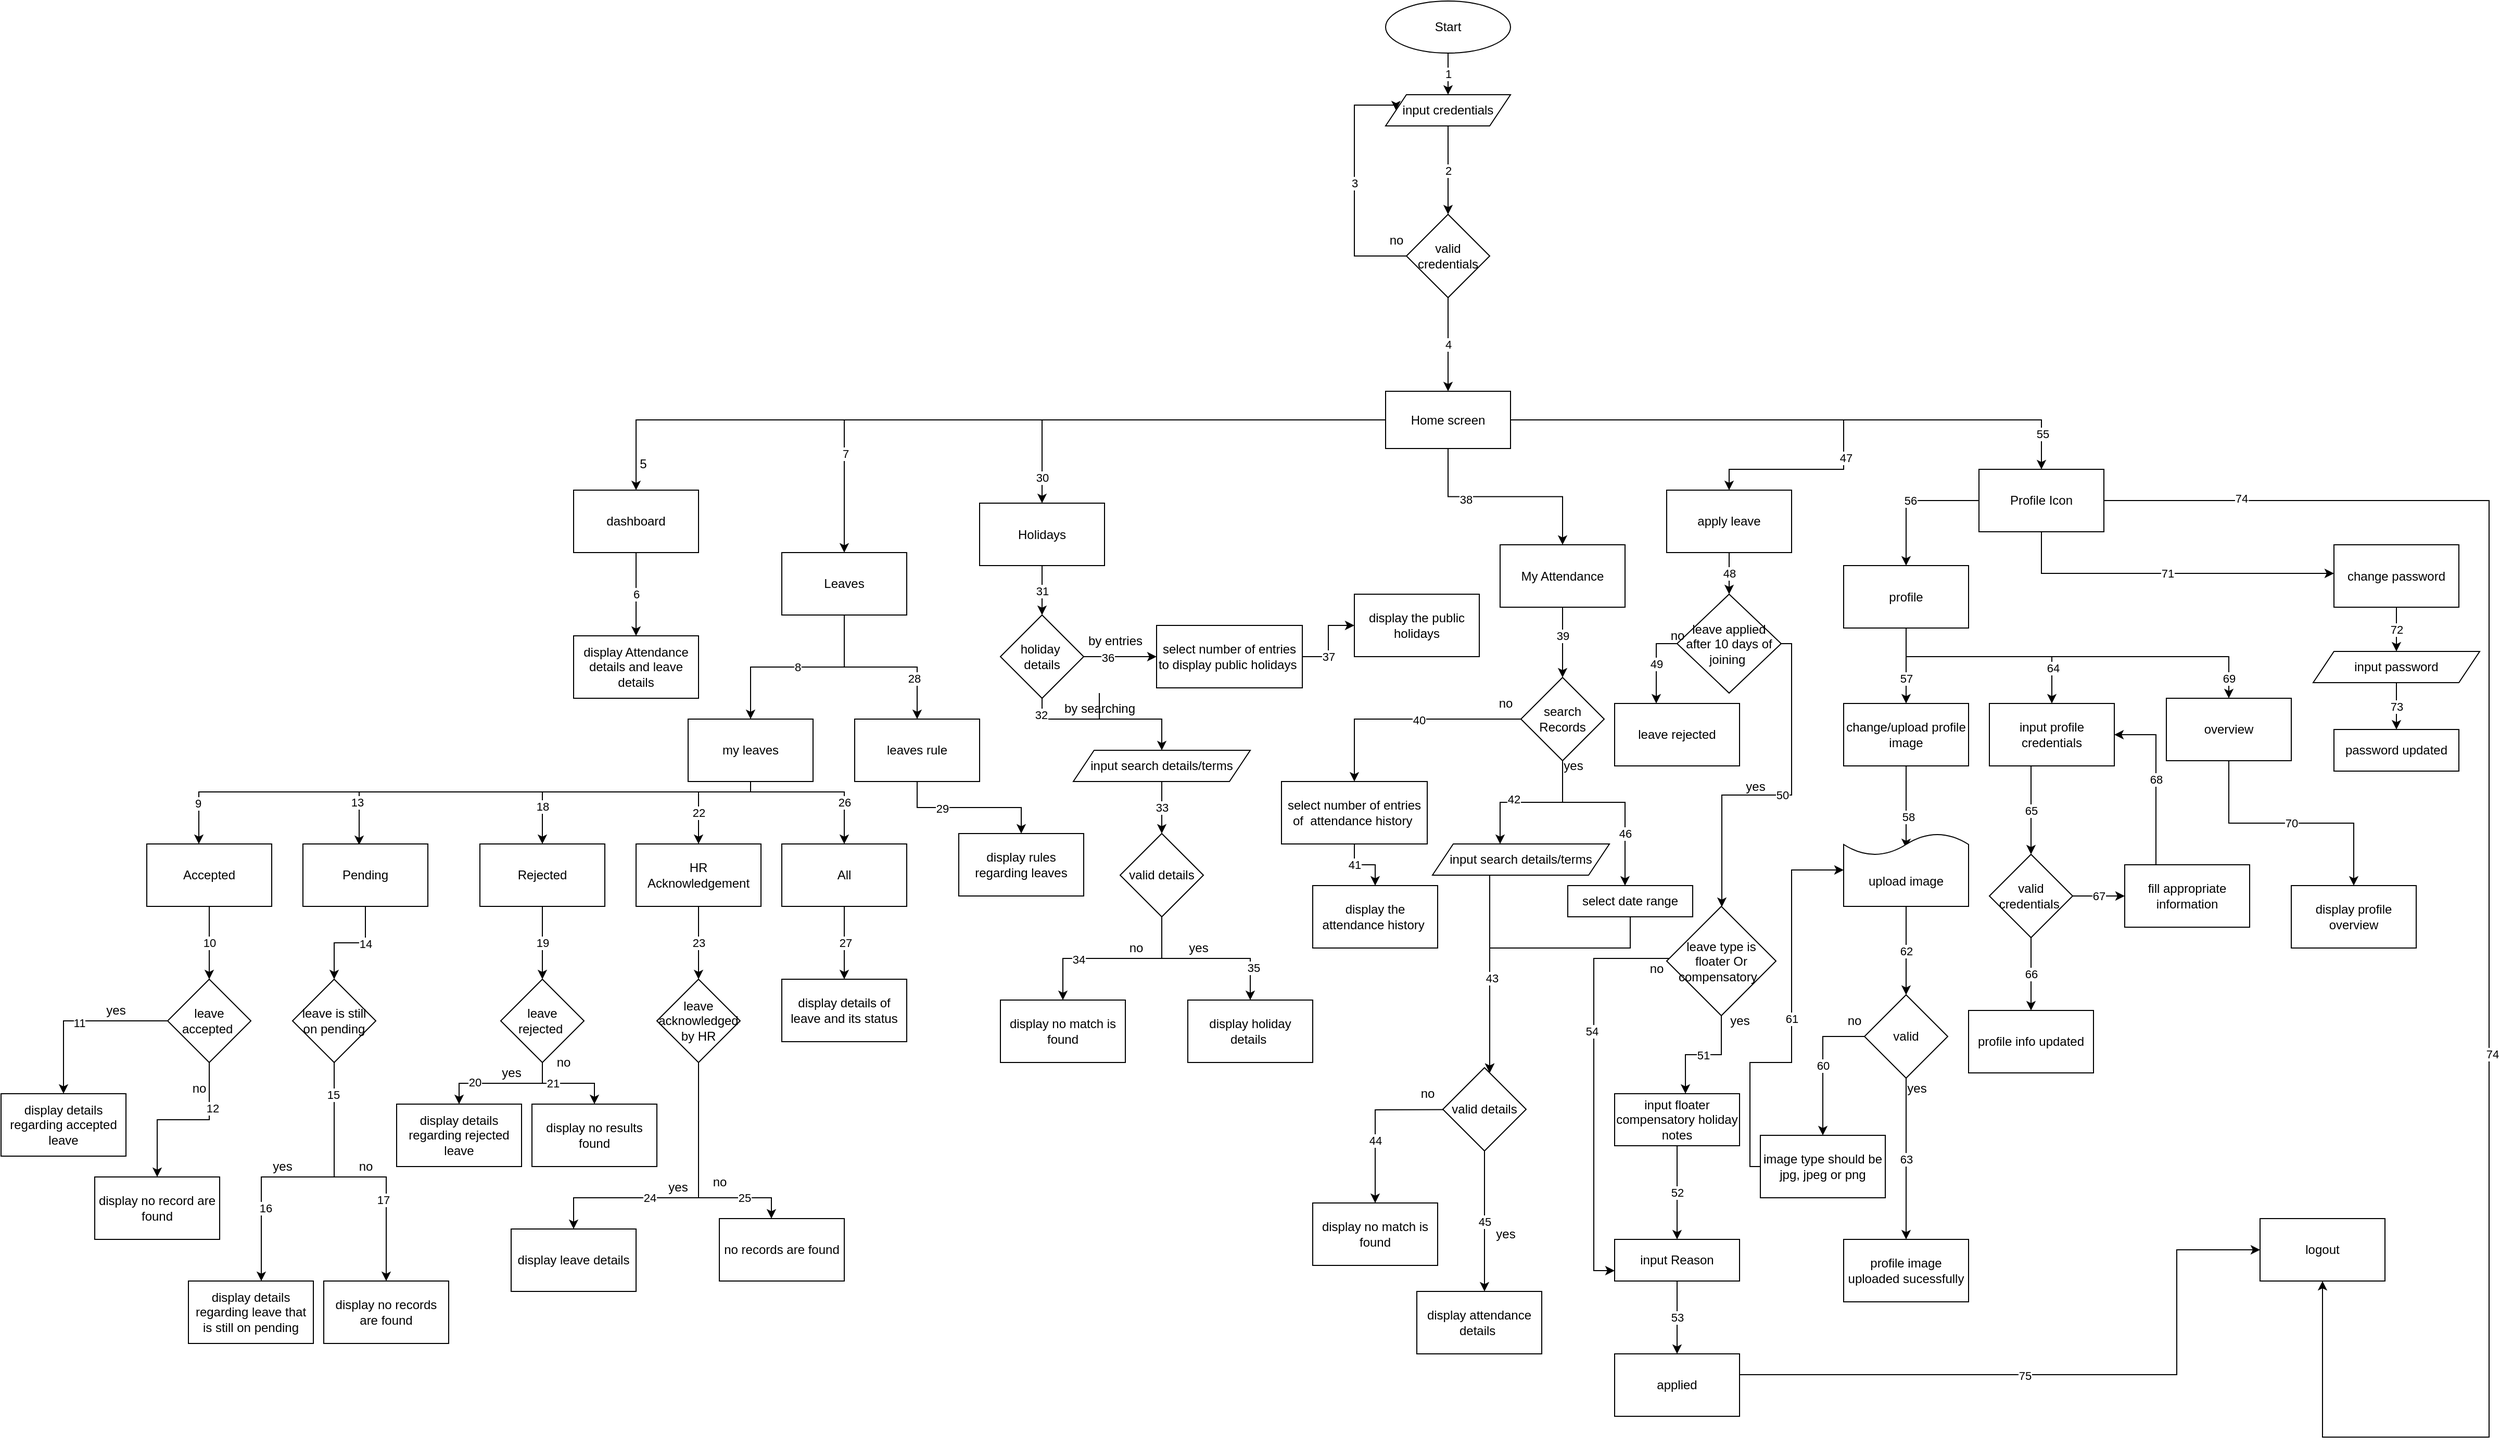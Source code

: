 <mxfile version="20.2.1" type="device"><diagram id="C5RBs43oDa-KdzZeNtuy" name="Page-1"><mxGraphModel dx="3076" dy="737" grid="1" gridSize="10" guides="1" tooltips="1" connect="1" arrows="1" fold="1" page="1" pageScale="1" pageWidth="827" pageHeight="1169" math="0" shadow="0"><root><mxCell id="WIyWlLk6GJQsqaUBKTNV-0"/><mxCell id="WIyWlLk6GJQsqaUBKTNV-1" parent="WIyWlLk6GJQsqaUBKTNV-0"/><mxCell id="2iLhMV6jdJbxQqCT192k-0" value="Start" style="ellipse;whiteSpace=wrap;html=1;" parent="WIyWlLk6GJQsqaUBKTNV-1" vertex="1"><mxGeometry x="330" y="10" width="120" height="50" as="geometry"/></mxCell><mxCell id="ynhjxwPNjTfEOPQKS7Ig-1" value="2" style="edgeStyle=orthogonalEdgeStyle;rounded=0;orthogonalLoop=1;jettySize=auto;html=1;" edge="1" parent="WIyWlLk6GJQsqaUBKTNV-1" source="2iLhMV6jdJbxQqCT192k-1" target="2iLhMV6jdJbxQqCT192k-5"><mxGeometry relative="1" as="geometry"/></mxCell><mxCell id="2iLhMV6jdJbxQqCT192k-1" value="input credentials" style="shape=parallelogram;perimeter=parallelogramPerimeter;whiteSpace=wrap;html=1;fixedSize=1;" parent="WIyWlLk6GJQsqaUBKTNV-1" vertex="1"><mxGeometry x="330" y="100" width="120" height="30" as="geometry"/></mxCell><mxCell id="2iLhMV6jdJbxQqCT192k-3" value="1" style="edgeStyle=orthogonalEdgeStyle;rounded=0;orthogonalLoop=1;jettySize=auto;html=1;exitX=0.5;exitY=1;exitDx=0;exitDy=0;" parent="WIyWlLk6GJQsqaUBKTNV-1" source="2iLhMV6jdJbxQqCT192k-0" target="2iLhMV6jdJbxQqCT192k-1" edge="1"><mxGeometry relative="1" as="geometry"/></mxCell><mxCell id="2iLhMV6jdJbxQqCT192k-7" value="3" style="edgeStyle=orthogonalEdgeStyle;rounded=0;orthogonalLoop=1;jettySize=auto;html=1;entryX=0;entryY=0.5;entryDx=0;entryDy=0;" parent="WIyWlLk6GJQsqaUBKTNV-1" source="2iLhMV6jdJbxQqCT192k-5" target="2iLhMV6jdJbxQqCT192k-1" edge="1"><mxGeometry relative="1" as="geometry"><Array as="points"><mxPoint x="300" y="255"/><mxPoint x="300" y="110"/><mxPoint x="340" y="110"/></Array></mxGeometry></mxCell><mxCell id="2iLhMV6jdJbxQqCT192k-11" value="4" style="edgeStyle=orthogonalEdgeStyle;rounded=0;orthogonalLoop=1;jettySize=auto;html=1;" parent="WIyWlLk6GJQsqaUBKTNV-1" source="2iLhMV6jdJbxQqCT192k-5" target="2iLhMV6jdJbxQqCT192k-10" edge="1"><mxGeometry relative="1" as="geometry"/></mxCell><mxCell id="2iLhMV6jdJbxQqCT192k-5" value="valid credentials" style="rhombus;whiteSpace=wrap;html=1;" parent="WIyWlLk6GJQsqaUBKTNV-1" vertex="1"><mxGeometry x="350" y="215" width="80" height="80" as="geometry"/></mxCell><mxCell id="2iLhMV6jdJbxQqCT192k-8" value="no" style="text;html=1;align=center;verticalAlign=middle;resizable=0;points=[];autosize=1;strokeColor=none;fillColor=none;" parent="WIyWlLk6GJQsqaUBKTNV-1" vertex="1"><mxGeometry x="320" y="225" width="40" height="30" as="geometry"/></mxCell><mxCell id="2iLhMV6jdJbxQqCT192k-13" value="" style="edgeStyle=orthogonalEdgeStyle;rounded=0;orthogonalLoop=1;jettySize=auto;html=1;" parent="WIyWlLk6GJQsqaUBKTNV-1" source="2iLhMV6jdJbxQqCT192k-10" target="2iLhMV6jdJbxQqCT192k-12" edge="1"><mxGeometry relative="1" as="geometry"/></mxCell><mxCell id="2iLhMV6jdJbxQqCT192k-18" value="" style="edgeStyle=orthogonalEdgeStyle;rounded=0;orthogonalLoop=1;jettySize=auto;html=1;" parent="WIyWlLk6GJQsqaUBKTNV-1" source="2iLhMV6jdJbxQqCT192k-10" target="2iLhMV6jdJbxQqCT192k-17" edge="1"><mxGeometry relative="1" as="geometry"/></mxCell><mxCell id="ynhjxwPNjTfEOPQKS7Ig-152" value="7" style="edgeLabel;html=1;align=center;verticalAlign=middle;resizable=0;points=[];" vertex="1" connectable="0" parent="2iLhMV6jdJbxQqCT192k-18"><mxGeometry x="0.707" y="1" relative="1" as="geometry"><mxPoint as="offset"/></mxGeometry></mxCell><mxCell id="2iLhMV6jdJbxQqCT192k-83" value="" style="edgeStyle=orthogonalEdgeStyle;rounded=0;orthogonalLoop=1;jettySize=auto;html=1;entryX=0.5;entryY=0;entryDx=0;entryDy=0;" parent="WIyWlLk6GJQsqaUBKTNV-1" source="2iLhMV6jdJbxQqCT192k-10" target="2iLhMV6jdJbxQqCT192k-82" edge="1"><mxGeometry relative="1" as="geometry"/></mxCell><mxCell id="ynhjxwPNjTfEOPQKS7Ig-154" value="30" style="edgeLabel;html=1;align=center;verticalAlign=middle;resizable=0;points=[];" vertex="1" connectable="0" parent="2iLhMV6jdJbxQqCT192k-83"><mxGeometry x="0.876" relative="1" as="geometry"><mxPoint y="1" as="offset"/></mxGeometry></mxCell><mxCell id="ynhjxwPNjTfEOPQKS7Ig-13" value="" style="edgeStyle=orthogonalEdgeStyle;rounded=0;orthogonalLoop=1;jettySize=auto;html=1;" edge="1" parent="WIyWlLk6GJQsqaUBKTNV-1" source="2iLhMV6jdJbxQqCT192k-10" target="ynhjxwPNjTfEOPQKS7Ig-12"><mxGeometry relative="1" as="geometry"/></mxCell><mxCell id="ynhjxwPNjTfEOPQKS7Ig-185" value="38" style="edgeLabel;html=1;align=center;verticalAlign=middle;resizable=0;points=[];" vertex="1" connectable="0" parent="ynhjxwPNjTfEOPQKS7Ig-13"><mxGeometry x="-0.385" y="-2" relative="1" as="geometry"><mxPoint as="offset"/></mxGeometry></mxCell><mxCell id="ynhjxwPNjTfEOPQKS7Ig-53" style="edgeStyle=orthogonalEdgeStyle;rounded=0;orthogonalLoop=1;jettySize=auto;html=1;entryX=0.5;entryY=0;entryDx=0;entryDy=0;" edge="1" parent="WIyWlLk6GJQsqaUBKTNV-1" source="2iLhMV6jdJbxQqCT192k-10" target="ynhjxwPNjTfEOPQKS7Ig-51"><mxGeometry relative="1" as="geometry"><Array as="points"><mxPoint x="770" y="413"/><mxPoint x="770" y="460"/><mxPoint x="660" y="460"/></Array></mxGeometry></mxCell><mxCell id="ynhjxwPNjTfEOPQKS7Ig-193" value="47" style="edgeLabel;html=1;align=center;verticalAlign=middle;resizable=0;points=[];" vertex="1" connectable="0" parent="ynhjxwPNjTfEOPQKS7Ig-53"><mxGeometry x="0.429" y="2" relative="1" as="geometry"><mxPoint y="1" as="offset"/></mxGeometry></mxCell><mxCell id="ynhjxwPNjTfEOPQKS7Ig-77" value="" style="edgeStyle=orthogonalEdgeStyle;rounded=0;orthogonalLoop=1;jettySize=auto;html=1;entryX=0.5;entryY=0;entryDx=0;entryDy=0;" edge="1" parent="WIyWlLk6GJQsqaUBKTNV-1" source="2iLhMV6jdJbxQqCT192k-10" target="ynhjxwPNjTfEOPQKS7Ig-76"><mxGeometry relative="1" as="geometry"><Array as="points"><mxPoint x="960" y="413"/></Array></mxGeometry></mxCell><mxCell id="ynhjxwPNjTfEOPQKS7Ig-201" value="55" style="edgeLabel;html=1;align=center;verticalAlign=middle;resizable=0;points=[];" vertex="1" connectable="0" parent="ynhjxwPNjTfEOPQKS7Ig-77"><mxGeometry x="0.874" y="1" relative="1" as="geometry"><mxPoint y="1" as="offset"/></mxGeometry></mxCell><mxCell id="2iLhMV6jdJbxQqCT192k-10" value="Home screen" style="whiteSpace=wrap;html=1;" parent="WIyWlLk6GJQsqaUBKTNV-1" vertex="1"><mxGeometry x="330" y="385" width="120" height="55" as="geometry"/></mxCell><mxCell id="2iLhMV6jdJbxQqCT192k-16" value="6" style="edgeStyle=orthogonalEdgeStyle;rounded=0;orthogonalLoop=1;jettySize=auto;html=1;" parent="WIyWlLk6GJQsqaUBKTNV-1" source="2iLhMV6jdJbxQqCT192k-12" target="2iLhMV6jdJbxQqCT192k-15" edge="1"><mxGeometry relative="1" as="geometry"><Array as="points"><mxPoint x="-390" y="570"/><mxPoint x="-390" y="570"/></Array></mxGeometry></mxCell><mxCell id="2iLhMV6jdJbxQqCT192k-12" value="dashboard" style="whiteSpace=wrap;html=1;" parent="WIyWlLk6GJQsqaUBKTNV-1" vertex="1"><mxGeometry x="-450" y="480" width="120" height="60" as="geometry"/></mxCell><mxCell id="2iLhMV6jdJbxQqCT192k-15" value="display Attendance details and leave details" style="whiteSpace=wrap;html=1;" parent="WIyWlLk6GJQsqaUBKTNV-1" vertex="1"><mxGeometry x="-450" y="620" width="120" height="60" as="geometry"/></mxCell><mxCell id="2iLhMV6jdJbxQqCT192k-20" value="8" style="edgeStyle=orthogonalEdgeStyle;rounded=0;orthogonalLoop=1;jettySize=auto;html=1;" parent="WIyWlLk6GJQsqaUBKTNV-1" source="2iLhMV6jdJbxQqCT192k-17" target="2iLhMV6jdJbxQqCT192k-19" edge="1"><mxGeometry relative="1" as="geometry"/></mxCell><mxCell id="2iLhMV6jdJbxQqCT192k-23" value="" style="edgeStyle=orthogonalEdgeStyle;rounded=0;orthogonalLoop=1;jettySize=auto;html=1;" parent="WIyWlLk6GJQsqaUBKTNV-1" source="2iLhMV6jdJbxQqCT192k-17" target="2iLhMV6jdJbxQqCT192k-22" edge="1"><mxGeometry x="0.176" relative="1" as="geometry"><mxPoint as="offset"/></mxGeometry></mxCell><mxCell id="ynhjxwPNjTfEOPQKS7Ig-178" value="28" style="edgeLabel;html=1;align=center;verticalAlign=middle;resizable=0;points=[];" vertex="1" connectable="0" parent="2iLhMV6jdJbxQqCT192k-23"><mxGeometry x="0.541" y="-3" relative="1" as="geometry"><mxPoint as="offset"/></mxGeometry></mxCell><mxCell id="2iLhMV6jdJbxQqCT192k-17" value="Leaves" style="whiteSpace=wrap;html=1;" parent="WIyWlLk6GJQsqaUBKTNV-1" vertex="1"><mxGeometry x="-250" y="540" width="120" height="60" as="geometry"/></mxCell><mxCell id="2iLhMV6jdJbxQqCT192k-26" value="" style="edgeStyle=orthogonalEdgeStyle;rounded=0;orthogonalLoop=1;jettySize=auto;html=1;" parent="WIyWlLk6GJQsqaUBKTNV-1" source="2iLhMV6jdJbxQqCT192k-19" target="2iLhMV6jdJbxQqCT192k-25" edge="1"><mxGeometry relative="1" as="geometry"><Array as="points"><mxPoint x="-280" y="770"/><mxPoint x="-330" y="770"/></Array></mxGeometry></mxCell><mxCell id="ynhjxwPNjTfEOPQKS7Ig-159" value="22" style="edgeLabel;html=1;align=center;verticalAlign=middle;resizable=0;points=[];" vertex="1" connectable="0" parent="2iLhMV6jdJbxQqCT192k-26"><mxGeometry x="0.255" y="3" relative="1" as="geometry"><mxPoint x="-3" y="11" as="offset"/></mxGeometry></mxCell><mxCell id="2iLhMV6jdJbxQqCT192k-31" value="" style="edgeStyle=orthogonalEdgeStyle;rounded=0;orthogonalLoop=1;jettySize=auto;html=1;" parent="WIyWlLk6GJQsqaUBKTNV-1" source="2iLhMV6jdJbxQqCT192k-19" target="2iLhMV6jdJbxQqCT192k-30" edge="1"><mxGeometry relative="1" as="geometry"><Array as="points"><mxPoint x="-280" y="770"/><mxPoint x="-480" y="770"/></Array></mxGeometry></mxCell><mxCell id="ynhjxwPNjTfEOPQKS7Ig-158" value="18" style="edgeLabel;html=1;align=center;verticalAlign=middle;resizable=0;points=[];" vertex="1" connectable="0" parent="2iLhMV6jdJbxQqCT192k-31"><mxGeometry x="0.723" relative="1" as="geometry"><mxPoint as="offset"/></mxGeometry></mxCell><mxCell id="2iLhMV6jdJbxQqCT192k-37" value="" style="edgeStyle=orthogonalEdgeStyle;rounded=0;orthogonalLoop=1;jettySize=auto;html=1;" parent="WIyWlLk6GJQsqaUBKTNV-1" source="2iLhMV6jdJbxQqCT192k-19" target="2iLhMV6jdJbxQqCT192k-36" edge="1"><mxGeometry relative="1" as="geometry"><Array as="points"><mxPoint x="-280" y="770"/><mxPoint x="-190" y="770"/></Array></mxGeometry></mxCell><mxCell id="ynhjxwPNjTfEOPQKS7Ig-177" value="26" style="edgeLabel;html=1;align=center;verticalAlign=middle;resizable=0;points=[];" vertex="1" connectable="0" parent="2iLhMV6jdJbxQqCT192k-37"><mxGeometry x="0.467" relative="1" as="geometry"><mxPoint as="offset"/></mxGeometry></mxCell><mxCell id="2iLhMV6jdJbxQqCT192k-39" value="" style="edgeStyle=orthogonalEdgeStyle;rounded=0;orthogonalLoop=1;jettySize=auto;html=1;" parent="WIyWlLk6GJQsqaUBKTNV-1" edge="1"><mxGeometry relative="1" as="geometry"><Array as="points"><mxPoint x="-280" y="760"/><mxPoint x="-280" y="770"/><mxPoint x="-810" y="770"/></Array><mxPoint x="-290" y="760" as="sourcePoint"/><mxPoint x="-810" y="820" as="targetPoint"/></mxGeometry></mxCell><mxCell id="ynhjxwPNjTfEOPQKS7Ig-156" value="9" style="edgeLabel;html=1;align=center;verticalAlign=middle;resizable=0;points=[];" vertex="1" connectable="0" parent="2iLhMV6jdJbxQqCT192k-39"><mxGeometry x="0.869" y="-1" relative="1" as="geometry"><mxPoint as="offset"/></mxGeometry></mxCell><mxCell id="ynhjxwPNjTfEOPQKS7Ig-170" style="edgeStyle=orthogonalEdgeStyle;rounded=0;orthogonalLoop=1;jettySize=auto;html=1;entryX=0.45;entryY=0.017;entryDx=0;entryDy=0;entryPerimeter=0;" edge="1" parent="WIyWlLk6GJQsqaUBKTNV-1" source="2iLhMV6jdJbxQqCT192k-19" target="2iLhMV6jdJbxQqCT192k-32"><mxGeometry relative="1" as="geometry"><Array as="points"><mxPoint x="-280" y="770"/><mxPoint x="-656" y="770"/></Array></mxGeometry></mxCell><mxCell id="ynhjxwPNjTfEOPQKS7Ig-172" value="13" style="edgeLabel;html=1;align=center;verticalAlign=middle;resizable=0;points=[];" vertex="1" connectable="0" parent="ynhjxwPNjTfEOPQKS7Ig-170"><mxGeometry x="0.812" y="-2" relative="1" as="geometry"><mxPoint as="offset"/></mxGeometry></mxCell><mxCell id="2iLhMV6jdJbxQqCT192k-19" value="my leaves" style="whiteSpace=wrap;html=1;" parent="WIyWlLk6GJQsqaUBKTNV-1" vertex="1"><mxGeometry x="-340" y="700" width="120" height="60" as="geometry"/></mxCell><mxCell id="2iLhMV6jdJbxQqCT192k-71" value="" style="edgeStyle=orthogonalEdgeStyle;rounded=0;orthogonalLoop=1;jettySize=auto;html=1;" parent="WIyWlLk6GJQsqaUBKTNV-1" source="2iLhMV6jdJbxQqCT192k-22" target="2iLhMV6jdJbxQqCT192k-70" edge="1"><mxGeometry relative="1" as="geometry"/></mxCell><mxCell id="ynhjxwPNjTfEOPQKS7Ig-179" value="29" style="edgeLabel;html=1;align=center;verticalAlign=middle;resizable=0;points=[];" vertex="1" connectable="0" parent="2iLhMV6jdJbxQqCT192k-71"><mxGeometry x="-0.347" y="-1" relative="1" as="geometry"><mxPoint as="offset"/></mxGeometry></mxCell><mxCell id="2iLhMV6jdJbxQqCT192k-22" value="leaves rule" style="whiteSpace=wrap;html=1;" parent="WIyWlLk6GJQsqaUBKTNV-1" vertex="1"><mxGeometry x="-180" y="700" width="120" height="60" as="geometry"/></mxCell><mxCell id="2iLhMV6jdJbxQqCT192k-47" value="23" style="edgeStyle=orthogonalEdgeStyle;rounded=0;orthogonalLoop=1;jettySize=auto;html=1;" parent="WIyWlLk6GJQsqaUBKTNV-1" source="2iLhMV6jdJbxQqCT192k-25" target="2iLhMV6jdJbxQqCT192k-46" edge="1"><mxGeometry relative="1" as="geometry"/></mxCell><mxCell id="2iLhMV6jdJbxQqCT192k-25" value="HR Acknowledgement" style="whiteSpace=wrap;html=1;" parent="WIyWlLk6GJQsqaUBKTNV-1" vertex="1"><mxGeometry x="-390" y="820" width="120" height="60" as="geometry"/></mxCell><mxCell id="2iLhMV6jdJbxQqCT192k-45" value="19" style="edgeStyle=orthogonalEdgeStyle;rounded=0;orthogonalLoop=1;jettySize=auto;html=1;" parent="WIyWlLk6GJQsqaUBKTNV-1" source="2iLhMV6jdJbxQqCT192k-30" target="2iLhMV6jdJbxQqCT192k-44" edge="1"><mxGeometry relative="1" as="geometry"/></mxCell><mxCell id="2iLhMV6jdJbxQqCT192k-30" value="Rejected" style="whiteSpace=wrap;html=1;" parent="WIyWlLk6GJQsqaUBKTNV-1" vertex="1"><mxGeometry x="-540" y="820" width="120" height="60" as="geometry"/></mxCell><mxCell id="2iLhMV6jdJbxQqCT192k-43" value="" style="edgeStyle=orthogonalEdgeStyle;rounded=0;orthogonalLoop=1;jettySize=auto;html=1;" parent="WIyWlLk6GJQsqaUBKTNV-1" source="2iLhMV6jdJbxQqCT192k-32" target="2iLhMV6jdJbxQqCT192k-42" edge="1"><mxGeometry relative="1" as="geometry"/></mxCell><mxCell id="ynhjxwPNjTfEOPQKS7Ig-164" value="14" style="edgeLabel;html=1;align=center;verticalAlign=middle;resizable=0;points=[];" vertex="1" connectable="0" parent="2iLhMV6jdJbxQqCT192k-43"><mxGeometry x="-0.3" y="1" relative="1" as="geometry"><mxPoint as="offset"/></mxGeometry></mxCell><mxCell id="2iLhMV6jdJbxQqCT192k-32" value="Pending" style="whiteSpace=wrap;html=1;" parent="WIyWlLk6GJQsqaUBKTNV-1" vertex="1"><mxGeometry x="-710" y="820" width="120" height="60" as="geometry"/></mxCell><mxCell id="2iLhMV6jdJbxQqCT192k-49" value="27" style="edgeStyle=orthogonalEdgeStyle;rounded=0;orthogonalLoop=1;jettySize=auto;html=1;" parent="WIyWlLk6GJQsqaUBKTNV-1" source="2iLhMV6jdJbxQqCT192k-36" edge="1"><mxGeometry relative="1" as="geometry"><mxPoint x="-190" y="950" as="targetPoint"/></mxGeometry></mxCell><mxCell id="2iLhMV6jdJbxQqCT192k-36" value="All" style="whiteSpace=wrap;html=1;" parent="WIyWlLk6GJQsqaUBKTNV-1" vertex="1"><mxGeometry x="-250" y="820" width="120" height="60" as="geometry"/></mxCell><mxCell id="2iLhMV6jdJbxQqCT192k-41" value="10" style="edgeStyle=orthogonalEdgeStyle;rounded=0;orthogonalLoop=1;jettySize=auto;html=1;" parent="WIyWlLk6GJQsqaUBKTNV-1" source="2iLhMV6jdJbxQqCT192k-38" target="2iLhMV6jdJbxQqCT192k-40" edge="1"><mxGeometry relative="1" as="geometry"/></mxCell><mxCell id="2iLhMV6jdJbxQqCT192k-38" value="Accepted" style="whiteSpace=wrap;html=1;" parent="WIyWlLk6GJQsqaUBKTNV-1" vertex="1"><mxGeometry x="-860" y="820" width="120" height="60" as="geometry"/></mxCell><mxCell id="2iLhMV6jdJbxQqCT192k-51" value="" style="edgeStyle=orthogonalEdgeStyle;rounded=0;orthogonalLoop=1;jettySize=auto;html=1;" parent="WIyWlLk6GJQsqaUBKTNV-1" source="2iLhMV6jdJbxQqCT192k-40" target="2iLhMV6jdJbxQqCT192k-50" edge="1"><mxGeometry relative="1" as="geometry"/></mxCell><mxCell id="ynhjxwPNjTfEOPQKS7Ig-162" value="11" style="edgeLabel;html=1;align=center;verticalAlign=middle;resizable=0;points=[];" vertex="1" connectable="0" parent="2iLhMV6jdJbxQqCT192k-51"><mxGeometry y="2" relative="1" as="geometry"><mxPoint as="offset"/></mxGeometry></mxCell><mxCell id="2iLhMV6jdJbxQqCT192k-53" value="" style="edgeStyle=orthogonalEdgeStyle;rounded=0;orthogonalLoop=1;jettySize=auto;html=1;" parent="WIyWlLk6GJQsqaUBKTNV-1" source="2iLhMV6jdJbxQqCT192k-40" target="2iLhMV6jdJbxQqCT192k-52" edge="1"><mxGeometry relative="1" as="geometry"/></mxCell><mxCell id="ynhjxwPNjTfEOPQKS7Ig-163" value="12" style="edgeLabel;html=1;align=center;verticalAlign=middle;resizable=0;points=[];" vertex="1" connectable="0" parent="2iLhMV6jdJbxQqCT192k-53"><mxGeometry x="-0.45" y="3" relative="1" as="geometry"><mxPoint as="offset"/></mxGeometry></mxCell><mxCell id="2iLhMV6jdJbxQqCT192k-40" value="leave accepted&amp;nbsp;" style="rhombus;whiteSpace=wrap;html=1;" parent="WIyWlLk6GJQsqaUBKTNV-1" vertex="1"><mxGeometry x="-840" y="950" width="80" height="80" as="geometry"/></mxCell><mxCell id="2iLhMV6jdJbxQqCT192k-55" value="" style="edgeStyle=orthogonalEdgeStyle;rounded=0;orthogonalLoop=1;jettySize=auto;html=1;" parent="WIyWlLk6GJQsqaUBKTNV-1" source="2iLhMV6jdJbxQqCT192k-42" target="2iLhMV6jdJbxQqCT192k-54" edge="1"><mxGeometry relative="1" as="geometry"><Array as="points"><mxPoint x="-680" y="1140"/><mxPoint x="-750" y="1140"/></Array></mxGeometry></mxCell><mxCell id="ynhjxwPNjTfEOPQKS7Ig-166" value="16" style="edgeLabel;html=1;align=center;verticalAlign=middle;resizable=0;points=[];" vertex="1" connectable="0" parent="2iLhMV6jdJbxQqCT192k-55"><mxGeometry x="0.5" y="4" relative="1" as="geometry"><mxPoint as="offset"/></mxGeometry></mxCell><mxCell id="2iLhMV6jdJbxQqCT192k-57" value="" style="edgeStyle=orthogonalEdgeStyle;rounded=0;orthogonalLoop=1;jettySize=auto;html=1;" parent="WIyWlLk6GJQsqaUBKTNV-1" source="2iLhMV6jdJbxQqCT192k-42" target="2iLhMV6jdJbxQqCT192k-56" edge="1"><mxGeometry relative="1" as="geometry"><Array as="points"><mxPoint x="-680" y="1140"/><mxPoint x="-630" y="1140"/></Array></mxGeometry></mxCell><mxCell id="ynhjxwPNjTfEOPQKS7Ig-165" value="15" style="edgeLabel;html=1;align=center;verticalAlign=middle;resizable=0;points=[];" vertex="1" connectable="0" parent="2iLhMV6jdJbxQqCT192k-57"><mxGeometry x="-0.761" y="-1" relative="1" as="geometry"><mxPoint as="offset"/></mxGeometry></mxCell><mxCell id="ynhjxwPNjTfEOPQKS7Ig-167" value="17" style="edgeLabel;html=1;align=center;verticalAlign=middle;resizable=0;points=[];" vertex="1" connectable="0" parent="2iLhMV6jdJbxQqCT192k-57"><mxGeometry x="0.4" y="-3" relative="1" as="geometry"><mxPoint as="offset"/></mxGeometry></mxCell><mxCell id="2iLhMV6jdJbxQqCT192k-42" value="leave is still on pending" style="rhombus;whiteSpace=wrap;html=1;" parent="WIyWlLk6GJQsqaUBKTNV-1" vertex="1"><mxGeometry x="-720" y="950" width="80" height="80" as="geometry"/></mxCell><mxCell id="2iLhMV6jdJbxQqCT192k-59" value="" style="edgeStyle=orthogonalEdgeStyle;rounded=0;orthogonalLoop=1;jettySize=auto;html=1;" parent="WIyWlLk6GJQsqaUBKTNV-1" source="2iLhMV6jdJbxQqCT192k-44" target="2iLhMV6jdJbxQqCT192k-58" edge="1"><mxGeometry relative="1" as="geometry"/></mxCell><mxCell id="ynhjxwPNjTfEOPQKS7Ig-173" value="20" style="edgeLabel;html=1;align=center;verticalAlign=middle;resizable=0;points=[];" vertex="1" connectable="0" parent="2iLhMV6jdJbxQqCT192k-59"><mxGeometry x="0.417" y="-1" relative="1" as="geometry"><mxPoint as="offset"/></mxGeometry></mxCell><mxCell id="2iLhMV6jdJbxQqCT192k-61" value="" style="edgeStyle=orthogonalEdgeStyle;rounded=0;orthogonalLoop=1;jettySize=auto;html=1;" parent="WIyWlLk6GJQsqaUBKTNV-1" source="2iLhMV6jdJbxQqCT192k-44" target="2iLhMV6jdJbxQqCT192k-60" edge="1"><mxGeometry relative="1" as="geometry"/></mxCell><mxCell id="ynhjxwPNjTfEOPQKS7Ig-174" value="21" style="edgeLabel;html=1;align=center;verticalAlign=middle;resizable=0;points=[];" vertex="1" connectable="0" parent="2iLhMV6jdJbxQqCT192k-61"><mxGeometry x="-0.444" relative="1" as="geometry"><mxPoint x="5" as="offset"/></mxGeometry></mxCell><mxCell id="2iLhMV6jdJbxQqCT192k-44" value="leave rejected&amp;nbsp;" style="rhombus;whiteSpace=wrap;html=1;" parent="WIyWlLk6GJQsqaUBKTNV-1" vertex="1"><mxGeometry x="-520" y="950" width="80" height="80" as="geometry"/></mxCell><mxCell id="2iLhMV6jdJbxQqCT192k-63" value="" style="edgeStyle=orthogonalEdgeStyle;rounded=0;orthogonalLoop=1;jettySize=auto;html=1;entryX=0.5;entryY=0;entryDx=0;entryDy=0;" parent="WIyWlLk6GJQsqaUBKTNV-1" source="2iLhMV6jdJbxQqCT192k-46" target="2iLhMV6jdJbxQqCT192k-62" edge="1"><mxGeometry relative="1" as="geometry"><mxPoint x="-350" y="1199" as="targetPoint"/><Array as="points"><mxPoint x="-330" y="1160"/><mxPoint x="-450" y="1160"/></Array></mxGeometry></mxCell><mxCell id="2iLhMV6jdJbxQqCT192k-65" value="24" style="edgeStyle=orthogonalEdgeStyle;rounded=0;orthogonalLoop=1;jettySize=auto;html=1;" parent="WIyWlLk6GJQsqaUBKTNV-1" source="2iLhMV6jdJbxQqCT192k-46" target="2iLhMV6jdJbxQqCT192k-64" edge="1"><mxGeometry x="0.3" y="-60" relative="1" as="geometry"><Array as="points"><mxPoint x="-330" y="1160"/><mxPoint x="-260" y="1160"/></Array><mxPoint x="-60" y="-60" as="offset"/></mxGeometry></mxCell><mxCell id="ynhjxwPNjTfEOPQKS7Ig-175" value="25" style="edgeLabel;html=1;align=center;verticalAlign=middle;resizable=0;points=[];" vertex="1" connectable="0" parent="2iLhMV6jdJbxQqCT192k-65"><mxGeometry x="0.35" relative="1" as="geometry"><mxPoint x="25" as="offset"/></mxGeometry></mxCell><mxCell id="2iLhMV6jdJbxQqCT192k-46" value="leave acknowledged by HR" style="rhombus;whiteSpace=wrap;html=1;" parent="WIyWlLk6GJQsqaUBKTNV-1" vertex="1"><mxGeometry x="-370" y="950" width="80" height="80" as="geometry"/></mxCell><mxCell id="2iLhMV6jdJbxQqCT192k-50" value="display details regarding accepted leave" style="whiteSpace=wrap;html=1;" parent="WIyWlLk6GJQsqaUBKTNV-1" vertex="1"><mxGeometry x="-1000" y="1060" width="120" height="60" as="geometry"/></mxCell><mxCell id="2iLhMV6jdJbxQqCT192k-52" value="display no record are found" style="whiteSpace=wrap;html=1;" parent="WIyWlLk6GJQsqaUBKTNV-1" vertex="1"><mxGeometry x="-910" y="1140" width="120" height="60" as="geometry"/></mxCell><mxCell id="2iLhMV6jdJbxQqCT192k-54" value="display details regarding leave that is still on pending" style="whiteSpace=wrap;html=1;" parent="WIyWlLk6GJQsqaUBKTNV-1" vertex="1"><mxGeometry x="-820" y="1240" width="120" height="60" as="geometry"/></mxCell><mxCell id="2iLhMV6jdJbxQqCT192k-56" value="display no records are found" style="whiteSpace=wrap;html=1;" parent="WIyWlLk6GJQsqaUBKTNV-1" vertex="1"><mxGeometry x="-690" y="1240" width="120" height="60" as="geometry"/></mxCell><mxCell id="2iLhMV6jdJbxQqCT192k-58" value="display details regarding rejected leave" style="whiteSpace=wrap;html=1;" parent="WIyWlLk6GJQsqaUBKTNV-1" vertex="1"><mxGeometry x="-620" y="1070" width="120" height="60" as="geometry"/></mxCell><mxCell id="2iLhMV6jdJbxQqCT192k-60" value="display no results found" style="whiteSpace=wrap;html=1;" parent="WIyWlLk6GJQsqaUBKTNV-1" vertex="1"><mxGeometry x="-490" y="1070" width="120" height="60" as="geometry"/></mxCell><mxCell id="2iLhMV6jdJbxQqCT192k-62" value="display leave details" style="whiteSpace=wrap;html=1;" parent="WIyWlLk6GJQsqaUBKTNV-1" vertex="1"><mxGeometry x="-510" y="1190" width="120" height="60" as="geometry"/></mxCell><mxCell id="2iLhMV6jdJbxQqCT192k-64" value="no records are found" style="whiteSpace=wrap;html=1;" parent="WIyWlLk6GJQsqaUBKTNV-1" vertex="1"><mxGeometry x="-310" y="1180" width="120" height="60" as="geometry"/></mxCell><mxCell id="2iLhMV6jdJbxQqCT192k-66" value="display details of leave and its status" style="rounded=0;whiteSpace=wrap;html=1;" parent="WIyWlLk6GJQsqaUBKTNV-1" vertex="1"><mxGeometry x="-250" y="950" width="120" height="60" as="geometry"/></mxCell><mxCell id="2iLhMV6jdJbxQqCT192k-70" value="display rules regarding leaves" style="whiteSpace=wrap;html=1;" parent="WIyWlLk6GJQsqaUBKTNV-1" vertex="1"><mxGeometry x="-80" y="810" width="120" height="60" as="geometry"/></mxCell><mxCell id="2iLhMV6jdJbxQqCT192k-72" value="yes" style="text;html=1;align=center;verticalAlign=middle;resizable=0;points=[];autosize=1;strokeColor=none;fillColor=none;" parent="WIyWlLk6GJQsqaUBKTNV-1" vertex="1"><mxGeometry x="-910" y="965" width="40" height="30" as="geometry"/></mxCell><mxCell id="2iLhMV6jdJbxQqCT192k-73" value="no" style="text;html=1;align=center;verticalAlign=middle;resizable=0;points=[];autosize=1;strokeColor=none;fillColor=none;rotation=0;" parent="WIyWlLk6GJQsqaUBKTNV-1" vertex="1"><mxGeometry x="-830" y="1040" width="40" height="30" as="geometry"/></mxCell><mxCell id="2iLhMV6jdJbxQqCT192k-74" value="yes" style="text;html=1;align=center;verticalAlign=middle;resizable=0;points=[];autosize=1;strokeColor=none;fillColor=none;" parent="WIyWlLk6GJQsqaUBKTNV-1" vertex="1"><mxGeometry x="-750" y="1115" width="40" height="30" as="geometry"/></mxCell><mxCell id="2iLhMV6jdJbxQqCT192k-76" value="no" style="text;html=1;align=center;verticalAlign=middle;resizable=0;points=[];autosize=1;strokeColor=none;fillColor=none;" parent="WIyWlLk6GJQsqaUBKTNV-1" vertex="1"><mxGeometry x="-670" y="1115" width="40" height="30" as="geometry"/></mxCell><mxCell id="2iLhMV6jdJbxQqCT192k-77" value="yes" style="text;html=1;align=center;verticalAlign=middle;resizable=0;points=[];autosize=1;strokeColor=none;fillColor=none;" parent="WIyWlLk6GJQsqaUBKTNV-1" vertex="1"><mxGeometry x="-370" y="1135" width="40" height="30" as="geometry"/></mxCell><mxCell id="2iLhMV6jdJbxQqCT192k-78" value="yes" style="text;html=1;align=center;verticalAlign=middle;resizable=0;points=[];autosize=1;strokeColor=none;fillColor=none;" parent="WIyWlLk6GJQsqaUBKTNV-1" vertex="1"><mxGeometry x="-530" y="1025" width="40" height="30" as="geometry"/></mxCell><mxCell id="2iLhMV6jdJbxQqCT192k-79" value="no" style="text;html=1;align=center;verticalAlign=middle;resizable=0;points=[];autosize=1;strokeColor=none;fillColor=none;" parent="WIyWlLk6GJQsqaUBKTNV-1" vertex="1"><mxGeometry x="-480" y="1015" width="40" height="30" as="geometry"/></mxCell><mxCell id="2iLhMV6jdJbxQqCT192k-80" value="no" style="text;html=1;align=center;verticalAlign=middle;resizable=0;points=[];autosize=1;strokeColor=none;fillColor=none;" parent="WIyWlLk6GJQsqaUBKTNV-1" vertex="1"><mxGeometry x="-330" y="1130" width="40" height="30" as="geometry"/></mxCell><mxCell id="sIcRhkEwSik-rume-xdH-1" value="31" style="edgeStyle=orthogonalEdgeStyle;rounded=0;orthogonalLoop=1;jettySize=auto;html=1;" parent="WIyWlLk6GJQsqaUBKTNV-1" source="2iLhMV6jdJbxQqCT192k-82" target="sIcRhkEwSik-rume-xdH-0" edge="1"><mxGeometry relative="1" as="geometry"/></mxCell><mxCell id="2iLhMV6jdJbxQqCT192k-82" value="Holidays" style="whiteSpace=wrap;html=1;" parent="WIyWlLk6GJQsqaUBKTNV-1" vertex="1"><mxGeometry x="-60" y="492.5" width="120" height="60" as="geometry"/></mxCell><mxCell id="sIcRhkEwSik-rume-xdH-3" value="" style="edgeStyle=orthogonalEdgeStyle;rounded=0;orthogonalLoop=1;jettySize=auto;html=1;entryX=0;entryY=0.5;entryDx=0;entryDy=0;exitX=1;exitY=0.5;exitDx=0;exitDy=0;" parent="WIyWlLk6GJQsqaUBKTNV-1" source="sIcRhkEwSik-rume-xdH-0" target="sIcRhkEwSik-rume-xdH-2" edge="1"><mxGeometry relative="1" as="geometry"><mxPoint x="180" y="560" as="targetPoint"/><Array as="points"><mxPoint x="80" y="640"/><mxPoint x="80" y="640"/></Array></mxGeometry></mxCell><mxCell id="ynhjxwPNjTfEOPQKS7Ig-183" value="36" style="edgeLabel;html=1;align=center;verticalAlign=middle;resizable=0;points=[];" vertex="1" connectable="0" parent="sIcRhkEwSik-rume-xdH-3"><mxGeometry x="-0.336" y="-1" relative="1" as="geometry"><mxPoint as="offset"/></mxGeometry></mxCell><mxCell id="ynhjxwPNjTfEOPQKS7Ig-47" style="edgeStyle=orthogonalEdgeStyle;rounded=0;orthogonalLoop=1;jettySize=auto;html=1;entryX=0.5;entryY=0;entryDx=0;entryDy=0;startArrow=none;" edge="1" parent="WIyWlLk6GJQsqaUBKTNV-1" source="sIcRhkEwSik-rume-xdH-7" target="ynhjxwPNjTfEOPQKS7Ig-4"><mxGeometry relative="1" as="geometry"><Array as="points"><mxPoint y="700"/><mxPoint x="115" y="700"/></Array></mxGeometry></mxCell><mxCell id="sIcRhkEwSik-rume-xdH-0" value="holiday&amp;nbsp; details" style="rhombus;whiteSpace=wrap;html=1;" parent="WIyWlLk6GJQsqaUBKTNV-1" vertex="1"><mxGeometry x="-40" y="600" width="80" height="80" as="geometry"/></mxCell><mxCell id="sIcRhkEwSik-rume-xdH-9" value="" style="edgeStyle=orthogonalEdgeStyle;rounded=0;orthogonalLoop=1;jettySize=auto;html=1;" parent="WIyWlLk6GJQsqaUBKTNV-1" source="sIcRhkEwSik-rume-xdH-2" target="sIcRhkEwSik-rume-xdH-8" edge="1"><mxGeometry relative="1" as="geometry"/></mxCell><mxCell id="ynhjxwPNjTfEOPQKS7Ig-184" value="37" style="edgeLabel;html=1;align=center;verticalAlign=middle;resizable=0;points=[];" vertex="1" connectable="0" parent="sIcRhkEwSik-rume-xdH-9"><mxGeometry x="-0.375" relative="1" as="geometry"><mxPoint as="offset"/></mxGeometry></mxCell><mxCell id="sIcRhkEwSik-rume-xdH-2" value="select number of entries to display public holidays&amp;nbsp;" style="whiteSpace=wrap;html=1;" parent="WIyWlLk6GJQsqaUBKTNV-1" vertex="1"><mxGeometry x="110" y="610" width="140" height="60" as="geometry"/></mxCell><mxCell id="sIcRhkEwSik-rume-xdH-6" value="by entries" style="text;html=1;align=center;verticalAlign=middle;resizable=0;points=[];autosize=1;strokeColor=none;fillColor=none;" parent="WIyWlLk6GJQsqaUBKTNV-1" vertex="1"><mxGeometry x="30" y="610" width="80" height="30" as="geometry"/></mxCell><mxCell id="sIcRhkEwSik-rume-xdH-8" value="display the public holidays" style="whiteSpace=wrap;html=1;" parent="WIyWlLk6GJQsqaUBKTNV-1" vertex="1"><mxGeometry x="300" y="580" width="120" height="60" as="geometry"/></mxCell><mxCell id="ynhjxwPNjTfEOPQKS7Ig-6" value="33" style="edgeStyle=orthogonalEdgeStyle;rounded=0;orthogonalLoop=1;jettySize=auto;html=1;" edge="1" parent="WIyWlLk6GJQsqaUBKTNV-1" source="ynhjxwPNjTfEOPQKS7Ig-4" target="ynhjxwPNjTfEOPQKS7Ig-5"><mxGeometry relative="1" as="geometry"/></mxCell><mxCell id="ynhjxwPNjTfEOPQKS7Ig-4" value="input search details/terms" style="shape=parallelogram;perimeter=parallelogramPerimeter;whiteSpace=wrap;html=1;fixedSize=1;" vertex="1" parent="WIyWlLk6GJQsqaUBKTNV-1"><mxGeometry x="30" y="730" width="170" height="30" as="geometry"/></mxCell><mxCell id="ynhjxwPNjTfEOPQKS7Ig-8" value="" style="edgeStyle=orthogonalEdgeStyle;rounded=0;orthogonalLoop=1;jettySize=auto;html=1;" edge="1" parent="WIyWlLk6GJQsqaUBKTNV-1" source="ynhjxwPNjTfEOPQKS7Ig-5" target="ynhjxwPNjTfEOPQKS7Ig-7"><mxGeometry relative="1" as="geometry"/></mxCell><mxCell id="ynhjxwPNjTfEOPQKS7Ig-181" value="34" style="edgeLabel;html=1;align=center;verticalAlign=middle;resizable=0;points=[];" vertex="1" connectable="0" parent="ynhjxwPNjTfEOPQKS7Ig-8"><mxGeometry x="0.371" y="1" relative="1" as="geometry"><mxPoint as="offset"/></mxGeometry></mxCell><mxCell id="ynhjxwPNjTfEOPQKS7Ig-11" value="" style="edgeStyle=orthogonalEdgeStyle;rounded=0;orthogonalLoop=1;jettySize=auto;html=1;" edge="1" parent="WIyWlLk6GJQsqaUBKTNV-1" source="ynhjxwPNjTfEOPQKS7Ig-5" target="ynhjxwPNjTfEOPQKS7Ig-10"><mxGeometry relative="1" as="geometry"/></mxCell><mxCell id="ynhjxwPNjTfEOPQKS7Ig-182" value="35" style="edgeLabel;html=1;align=center;verticalAlign=middle;resizable=0;points=[];" vertex="1" connectable="0" parent="ynhjxwPNjTfEOPQKS7Ig-11"><mxGeometry x="0.624" y="3" relative="1" as="geometry"><mxPoint as="offset"/></mxGeometry></mxCell><mxCell id="ynhjxwPNjTfEOPQKS7Ig-5" value="valid details" style="rhombus;whiteSpace=wrap;html=1;" vertex="1" parent="WIyWlLk6GJQsqaUBKTNV-1"><mxGeometry x="75" y="810" width="80" height="80" as="geometry"/></mxCell><mxCell id="ynhjxwPNjTfEOPQKS7Ig-7" value="display no match is found" style="whiteSpace=wrap;html=1;" vertex="1" parent="WIyWlLk6GJQsqaUBKTNV-1"><mxGeometry x="-40" y="970" width="120" height="60" as="geometry"/></mxCell><mxCell id="ynhjxwPNjTfEOPQKS7Ig-10" value="display holiday details&amp;nbsp;" style="whiteSpace=wrap;html=1;" vertex="1" parent="WIyWlLk6GJQsqaUBKTNV-1"><mxGeometry x="140" y="970" width="120" height="60" as="geometry"/></mxCell><mxCell id="ynhjxwPNjTfEOPQKS7Ig-20" style="edgeStyle=orthogonalEdgeStyle;rounded=0;orthogonalLoop=1;jettySize=auto;html=1;" edge="1" parent="WIyWlLk6GJQsqaUBKTNV-1" source="ynhjxwPNjTfEOPQKS7Ig-12" target="ynhjxwPNjTfEOPQKS7Ig-19"><mxGeometry relative="1" as="geometry"><Array as="points"><mxPoint x="500" y="610"/><mxPoint x="500" y="610"/></Array></mxGeometry></mxCell><mxCell id="ynhjxwPNjTfEOPQKS7Ig-186" value="39" style="edgeLabel;html=1;align=center;verticalAlign=middle;resizable=0;points=[];" vertex="1" connectable="0" parent="ynhjxwPNjTfEOPQKS7Ig-20"><mxGeometry x="0.527" relative="1" as="geometry"><mxPoint y="-24" as="offset"/></mxGeometry></mxCell><mxCell id="ynhjxwPNjTfEOPQKS7Ig-12" value="My Attendance" style="whiteSpace=wrap;html=1;" vertex="1" parent="WIyWlLk6GJQsqaUBKTNV-1"><mxGeometry x="440" y="532.5" width="120" height="60" as="geometry"/></mxCell><mxCell id="ynhjxwPNjTfEOPQKS7Ig-15" value="" style="edgeStyle=orthogonalEdgeStyle;rounded=0;orthogonalLoop=1;jettySize=auto;html=1;" edge="1" parent="WIyWlLk6GJQsqaUBKTNV-1" source="ynhjxwPNjTfEOPQKS7Ig-16" target="ynhjxwPNjTfEOPQKS7Ig-17"><mxGeometry relative="1" as="geometry"/></mxCell><mxCell id="ynhjxwPNjTfEOPQKS7Ig-188" value="41" style="edgeLabel;html=1;align=center;verticalAlign=middle;resizable=0;points=[];" vertex="1" connectable="0" parent="ynhjxwPNjTfEOPQKS7Ig-15"><mxGeometry x="0.333" y="1" relative="1" as="geometry"><mxPoint x="-21" as="offset"/></mxGeometry></mxCell><mxCell id="ynhjxwPNjTfEOPQKS7Ig-16" value="select number of entries of&amp;nbsp; attendance history&amp;nbsp;" style="whiteSpace=wrap;html=1;" vertex="1" parent="WIyWlLk6GJQsqaUBKTNV-1"><mxGeometry x="230" y="760" width="140" height="60" as="geometry"/></mxCell><mxCell id="ynhjxwPNjTfEOPQKS7Ig-17" value="display the attendance history&amp;nbsp;" style="whiteSpace=wrap;html=1;" vertex="1" parent="WIyWlLk6GJQsqaUBKTNV-1"><mxGeometry x="260" y="860" width="120" height="60" as="geometry"/></mxCell><mxCell id="ynhjxwPNjTfEOPQKS7Ig-21" style="edgeStyle=orthogonalEdgeStyle;rounded=0;orthogonalLoop=1;jettySize=auto;html=1;" edge="1" parent="WIyWlLk6GJQsqaUBKTNV-1" source="ynhjxwPNjTfEOPQKS7Ig-19" target="ynhjxwPNjTfEOPQKS7Ig-16"><mxGeometry relative="1" as="geometry"><Array as="points"><mxPoint x="300" y="700"/></Array></mxGeometry></mxCell><mxCell id="ynhjxwPNjTfEOPQKS7Ig-187" value="40" style="edgeLabel;html=1;align=center;verticalAlign=middle;resizable=0;points=[];" vertex="1" connectable="0" parent="ynhjxwPNjTfEOPQKS7Ig-21"><mxGeometry x="-0.107" y="1" relative="1" as="geometry"><mxPoint as="offset"/></mxGeometry></mxCell><mxCell id="ynhjxwPNjTfEOPQKS7Ig-42" style="edgeStyle=orthogonalEdgeStyle;rounded=0;orthogonalLoop=1;jettySize=auto;html=1;" edge="1" parent="WIyWlLk6GJQsqaUBKTNV-1" source="ynhjxwPNjTfEOPQKS7Ig-19" target="ynhjxwPNjTfEOPQKS7Ig-24"><mxGeometry relative="1" as="geometry"><Array as="points"><mxPoint x="500" y="780"/><mxPoint x="440" y="780"/></Array></mxGeometry></mxCell><mxCell id="ynhjxwPNjTfEOPQKS7Ig-190" value="42" style="edgeLabel;html=1;align=center;verticalAlign=middle;resizable=0;points=[];" vertex="1" connectable="0" parent="ynhjxwPNjTfEOPQKS7Ig-42"><mxGeometry x="0.243" y="-3" relative="1" as="geometry"><mxPoint as="offset"/></mxGeometry></mxCell><mxCell id="ynhjxwPNjTfEOPQKS7Ig-43" value="46" style="edgeStyle=orthogonalEdgeStyle;rounded=0;orthogonalLoop=1;jettySize=auto;html=1;" edge="1" parent="WIyWlLk6GJQsqaUBKTNV-1" source="ynhjxwPNjTfEOPQKS7Ig-19" target="ynhjxwPNjTfEOPQKS7Ig-37"><mxGeometry x="0.444" relative="1" as="geometry"><Array as="points"><mxPoint x="500" y="780"/><mxPoint x="560" y="780"/></Array><mxPoint as="offset"/></mxGeometry></mxCell><mxCell id="ynhjxwPNjTfEOPQKS7Ig-19" value="search Records" style="rhombus;whiteSpace=wrap;html=1;" vertex="1" parent="WIyWlLk6GJQsqaUBKTNV-1"><mxGeometry x="460" y="660" width="80" height="80" as="geometry"/></mxCell><mxCell id="ynhjxwPNjTfEOPQKS7Ig-23" value="" style="edgeStyle=orthogonalEdgeStyle;rounded=0;orthogonalLoop=1;jettySize=auto;html=1;" edge="1" parent="WIyWlLk6GJQsqaUBKTNV-1" source="ynhjxwPNjTfEOPQKS7Ig-24" target="ynhjxwPNjTfEOPQKS7Ig-27"><mxGeometry relative="1" as="geometry"><Array as="points"><mxPoint x="430" y="890"/><mxPoint x="430" y="890"/></Array></mxGeometry></mxCell><mxCell id="ynhjxwPNjTfEOPQKS7Ig-24" value="input search details/terms" style="shape=parallelogram;perimeter=parallelogramPerimeter;whiteSpace=wrap;html=1;fixedSize=1;" vertex="1" parent="WIyWlLk6GJQsqaUBKTNV-1"><mxGeometry x="375" y="820" width="170" height="30" as="geometry"/></mxCell><mxCell id="ynhjxwPNjTfEOPQKS7Ig-32" style="edgeStyle=orthogonalEdgeStyle;rounded=0;orthogonalLoop=1;jettySize=auto;html=1;startArrow=none;" edge="1" parent="WIyWlLk6GJQsqaUBKTNV-1" target="ynhjxwPNjTfEOPQKS7Ig-30"><mxGeometry relative="1" as="geometry"><mxPoint x="460" y="1075" as="sourcePoint"/></mxGeometry></mxCell><mxCell id="ynhjxwPNjTfEOPQKS7Ig-192" value="44" style="edgeLabel;html=1;align=center;verticalAlign=middle;resizable=0;points=[];" vertex="1" connectable="0" parent="ynhjxwPNjTfEOPQKS7Ig-32"><mxGeometry x="0.478" relative="1" as="geometry"><mxPoint as="offset"/></mxGeometry></mxCell><mxCell id="ynhjxwPNjTfEOPQKS7Ig-33" value="45" style="edgeStyle=orthogonalEdgeStyle;rounded=0;orthogonalLoop=1;jettySize=auto;html=1;" edge="1" parent="WIyWlLk6GJQsqaUBKTNV-1" source="ynhjxwPNjTfEOPQKS7Ig-27" target="ynhjxwPNjTfEOPQKS7Ig-31"><mxGeometry relative="1" as="geometry"><Array as="points"><mxPoint x="465" y="1090"/><mxPoint x="520" y="1090"/></Array></mxGeometry></mxCell><mxCell id="ynhjxwPNjTfEOPQKS7Ig-27" value="valid details" style="rhombus;whiteSpace=wrap;html=1;" vertex="1" parent="WIyWlLk6GJQsqaUBKTNV-1"><mxGeometry x="385" y="1035" width="80" height="80" as="geometry"/></mxCell><mxCell id="ynhjxwPNjTfEOPQKS7Ig-30" value="display no match is found" style="whiteSpace=wrap;html=1;" vertex="1" parent="WIyWlLk6GJQsqaUBKTNV-1"><mxGeometry x="260" y="1165" width="120" height="60" as="geometry"/></mxCell><mxCell id="ynhjxwPNjTfEOPQKS7Ig-31" value="display attendance details&amp;nbsp;" style="whiteSpace=wrap;html=1;" vertex="1" parent="WIyWlLk6GJQsqaUBKTNV-1"><mxGeometry x="360" y="1250" width="120" height="60" as="geometry"/></mxCell><mxCell id="ynhjxwPNjTfEOPQKS7Ig-45" style="edgeStyle=orthogonalEdgeStyle;rounded=0;orthogonalLoop=1;jettySize=auto;html=1;" edge="1" parent="WIyWlLk6GJQsqaUBKTNV-1" source="ynhjxwPNjTfEOPQKS7Ig-37" target="ynhjxwPNjTfEOPQKS7Ig-27"><mxGeometry relative="1" as="geometry"><Array as="points"><mxPoint x="565" y="920"/><mxPoint x="430" y="920"/></Array></mxGeometry></mxCell><mxCell id="ynhjxwPNjTfEOPQKS7Ig-191" value="43" style="edgeLabel;html=1;align=center;verticalAlign=middle;resizable=0;points=[];" vertex="1" connectable="0" parent="ynhjxwPNjTfEOPQKS7Ig-45"><mxGeometry x="0.361" y="2" relative="1" as="geometry"><mxPoint as="offset"/></mxGeometry></mxCell><mxCell id="ynhjxwPNjTfEOPQKS7Ig-37" value="select date range" style="whiteSpace=wrap;html=1;" vertex="1" parent="WIyWlLk6GJQsqaUBKTNV-1"><mxGeometry x="505" y="860" width="120" height="30" as="geometry"/></mxCell><mxCell id="ynhjxwPNjTfEOPQKS7Ig-40" value="no" style="text;html=1;align=center;verticalAlign=middle;resizable=0;points=[];autosize=1;strokeColor=none;fillColor=none;" vertex="1" parent="WIyWlLk6GJQsqaUBKTNV-1"><mxGeometry x="425" y="670" width="40" height="30" as="geometry"/></mxCell><mxCell id="ynhjxwPNjTfEOPQKS7Ig-44" value="yes" style="text;html=1;align=center;verticalAlign=middle;resizable=0;points=[];autosize=1;strokeColor=none;fillColor=none;" vertex="1" parent="WIyWlLk6GJQsqaUBKTNV-1"><mxGeometry x="490" y="730" width="40" height="30" as="geometry"/></mxCell><mxCell id="ynhjxwPNjTfEOPQKS7Ig-48" value="no" style="text;html=1;align=center;verticalAlign=middle;resizable=0;points=[];autosize=1;strokeColor=none;fillColor=none;" vertex="1" parent="WIyWlLk6GJQsqaUBKTNV-1"><mxGeometry x="70" y="905" width="40" height="30" as="geometry"/></mxCell><mxCell id="ynhjxwPNjTfEOPQKS7Ig-49" value="yes" style="text;html=1;align=center;verticalAlign=middle;resizable=0;points=[];autosize=1;strokeColor=none;fillColor=none;" vertex="1" parent="WIyWlLk6GJQsqaUBKTNV-1"><mxGeometry x="130" y="905" width="40" height="30" as="geometry"/></mxCell><mxCell id="ynhjxwPNjTfEOPQKS7Ig-57" value="48" style="edgeStyle=orthogonalEdgeStyle;rounded=0;orthogonalLoop=1;jettySize=auto;html=1;" edge="1" parent="WIyWlLk6GJQsqaUBKTNV-1" source="ynhjxwPNjTfEOPQKS7Ig-51" target="ynhjxwPNjTfEOPQKS7Ig-56"><mxGeometry relative="1" as="geometry"/></mxCell><mxCell id="ynhjxwPNjTfEOPQKS7Ig-51" value="apply leave" style="whiteSpace=wrap;html=1;" vertex="1" parent="WIyWlLk6GJQsqaUBKTNV-1"><mxGeometry x="600" y="480" width="120" height="60" as="geometry"/></mxCell><mxCell id="ynhjxwPNjTfEOPQKS7Ig-105" value="49" style="edgeStyle=orthogonalEdgeStyle;rounded=0;orthogonalLoop=1;jettySize=auto;html=1;" edge="1" parent="WIyWlLk6GJQsqaUBKTNV-1" source="ynhjxwPNjTfEOPQKS7Ig-56" target="ynhjxwPNjTfEOPQKS7Ig-58"><mxGeometry relative="1" as="geometry"><Array as="points"><mxPoint x="590" y="628"/></Array></mxGeometry></mxCell><mxCell id="ynhjxwPNjTfEOPQKS7Ig-116" value="50" style="edgeStyle=orthogonalEdgeStyle;rounded=0;orthogonalLoop=1;jettySize=auto;html=1;" edge="1" parent="WIyWlLk6GJQsqaUBKTNV-1" source="ynhjxwPNjTfEOPQKS7Ig-56" target="ynhjxwPNjTfEOPQKS7Ig-60"><mxGeometry relative="1" as="geometry"><Array as="points"><mxPoint x="720" y="628"/><mxPoint x="720" y="773"/><mxPoint x="653" y="773"/></Array></mxGeometry></mxCell><mxCell id="ynhjxwPNjTfEOPQKS7Ig-56" value="leave applied after 10 days of joining&amp;nbsp;" style="rhombus;whiteSpace=wrap;html=1;" vertex="1" parent="WIyWlLk6GJQsqaUBKTNV-1"><mxGeometry x="610" y="580" width="100" height="95" as="geometry"/></mxCell><mxCell id="ynhjxwPNjTfEOPQKS7Ig-58" value="leave rejected" style="whiteSpace=wrap;html=1;" vertex="1" parent="WIyWlLk6GJQsqaUBKTNV-1"><mxGeometry x="550" y="685" width="120" height="60" as="geometry"/></mxCell><mxCell id="ynhjxwPNjTfEOPQKS7Ig-99" value="51" style="edgeStyle=orthogonalEdgeStyle;rounded=0;orthogonalLoop=1;jettySize=auto;html=1;entryX=0.567;entryY=0;entryDx=0;entryDy=0;entryPerimeter=0;" edge="1" parent="WIyWlLk6GJQsqaUBKTNV-1" source="ynhjxwPNjTfEOPQKS7Ig-60" target="ynhjxwPNjTfEOPQKS7Ig-64"><mxGeometry relative="1" as="geometry"/></mxCell><mxCell id="ynhjxwPNjTfEOPQKS7Ig-197" style="edgeStyle=orthogonalEdgeStyle;rounded=0;orthogonalLoop=1;jettySize=auto;html=1;entryX=0;entryY=0.75;entryDx=0;entryDy=0;" edge="1" parent="WIyWlLk6GJQsqaUBKTNV-1" source="ynhjxwPNjTfEOPQKS7Ig-60" target="ynhjxwPNjTfEOPQKS7Ig-66"><mxGeometry relative="1" as="geometry"><Array as="points"><mxPoint x="530" y="930"/><mxPoint x="530" y="1230"/></Array></mxGeometry></mxCell><mxCell id="ynhjxwPNjTfEOPQKS7Ig-200" value="54" style="edgeLabel;html=1;align=center;verticalAlign=middle;resizable=0;points=[];" vertex="1" connectable="0" parent="ynhjxwPNjTfEOPQKS7Ig-197"><mxGeometry x="-0.279" y="-2" relative="1" as="geometry"><mxPoint y="1" as="offset"/></mxGeometry></mxCell><mxCell id="ynhjxwPNjTfEOPQKS7Ig-60" value="leave type is floater Or compensatory&amp;nbsp;&amp;nbsp;" style="rhombus;whiteSpace=wrap;html=1;" vertex="1" parent="WIyWlLk6GJQsqaUBKTNV-1"><mxGeometry x="600" y="880" width="105" height="105" as="geometry"/></mxCell><mxCell id="ynhjxwPNjTfEOPQKS7Ig-62" value="yes" style="text;html=1;align=center;verticalAlign=middle;resizable=0;points=[];autosize=1;strokeColor=none;fillColor=none;" vertex="1" parent="WIyWlLk6GJQsqaUBKTNV-1"><mxGeometry x="425" y="1180" width="40" height="30" as="geometry"/></mxCell><mxCell id="ynhjxwPNjTfEOPQKS7Ig-100" value="52" style="edgeStyle=orthogonalEdgeStyle;rounded=0;orthogonalLoop=1;jettySize=auto;html=1;" edge="1" parent="WIyWlLk6GJQsqaUBKTNV-1" source="ynhjxwPNjTfEOPQKS7Ig-64" target="ynhjxwPNjTfEOPQKS7Ig-66"><mxGeometry relative="1" as="geometry"><Array as="points"><mxPoint x="610" y="1240"/></Array></mxGeometry></mxCell><mxCell id="ynhjxwPNjTfEOPQKS7Ig-64" value="input floater compensatory holiday notes" style="whiteSpace=wrap;html=1;" vertex="1" parent="WIyWlLk6GJQsqaUBKTNV-1"><mxGeometry x="550" y="1060" width="120" height="50" as="geometry"/></mxCell><mxCell id="ynhjxwPNjTfEOPQKS7Ig-75" value="53" style="edgeStyle=orthogonalEdgeStyle;rounded=0;orthogonalLoop=1;jettySize=auto;html=1;" edge="1" parent="WIyWlLk6GJQsqaUBKTNV-1" source="ynhjxwPNjTfEOPQKS7Ig-66" target="ynhjxwPNjTfEOPQKS7Ig-74"><mxGeometry relative="1" as="geometry"/></mxCell><mxCell id="ynhjxwPNjTfEOPQKS7Ig-66" value="input Reason" style="whiteSpace=wrap;html=1;" vertex="1" parent="WIyWlLk6GJQsqaUBKTNV-1"><mxGeometry x="550" y="1200" width="120" height="40" as="geometry"/></mxCell><mxCell id="ynhjxwPNjTfEOPQKS7Ig-206" style="edgeStyle=orthogonalEdgeStyle;rounded=0;orthogonalLoop=1;jettySize=auto;html=1;entryX=0;entryY=0.5;entryDx=0;entryDy=0;" edge="1" parent="WIyWlLk6GJQsqaUBKTNV-1" source="ynhjxwPNjTfEOPQKS7Ig-74" target="ynhjxwPNjTfEOPQKS7Ig-82"><mxGeometry relative="1" as="geometry"><Array as="points"><mxPoint x="1090" y="1330"/><mxPoint x="1090" y="1210"/></Array></mxGeometry></mxCell><mxCell id="ynhjxwPNjTfEOPQKS7Ig-207" value="75" style="edgeLabel;html=1;align=center;verticalAlign=middle;resizable=0;points=[];" vertex="1" connectable="0" parent="ynhjxwPNjTfEOPQKS7Ig-206"><mxGeometry x="-0.117" y="-1" relative="1" as="geometry"><mxPoint as="offset"/></mxGeometry></mxCell><mxCell id="ynhjxwPNjTfEOPQKS7Ig-74" value="applied" style="whiteSpace=wrap;html=1;" vertex="1" parent="WIyWlLk6GJQsqaUBKTNV-1"><mxGeometry x="550" y="1310" width="120" height="60" as="geometry"/></mxCell><mxCell id="ynhjxwPNjTfEOPQKS7Ig-81" value="56" style="edgeStyle=orthogonalEdgeStyle;rounded=0;orthogonalLoop=1;jettySize=auto;html=1;" edge="1" parent="WIyWlLk6GJQsqaUBKTNV-1" source="ynhjxwPNjTfEOPQKS7Ig-76" target="ynhjxwPNjTfEOPQKS7Ig-80"><mxGeometry relative="1" as="geometry"/></mxCell><mxCell id="ynhjxwPNjTfEOPQKS7Ig-83" value="" style="edgeStyle=orthogonalEdgeStyle;rounded=0;orthogonalLoop=1;jettySize=auto;html=1;" edge="1" parent="WIyWlLk6GJQsqaUBKTNV-1" source="ynhjxwPNjTfEOPQKS7Ig-76" target="ynhjxwPNjTfEOPQKS7Ig-82"><mxGeometry relative="1" as="geometry"><Array as="points"><mxPoint x="1390" y="490"/><mxPoint x="1390" y="1390"/></Array></mxGeometry></mxCell><mxCell id="ynhjxwPNjTfEOPQKS7Ig-204" value="74" style="edgeLabel;html=1;align=center;verticalAlign=middle;resizable=0;points=[];" vertex="1" connectable="0" parent="ynhjxwPNjTfEOPQKS7Ig-83"><mxGeometry x="-0.833" y="2" relative="1" as="geometry"><mxPoint as="offset"/></mxGeometry></mxCell><mxCell id="ynhjxwPNjTfEOPQKS7Ig-205" value="74" style="edgeLabel;html=1;align=center;verticalAlign=middle;resizable=0;points=[];" vertex="1" connectable="0" parent="ynhjxwPNjTfEOPQKS7Ig-83"><mxGeometry x="0.142" y="3" relative="1" as="geometry"><mxPoint as="offset"/></mxGeometry></mxCell><mxCell id="ynhjxwPNjTfEOPQKS7Ig-86" value="71" style="edgeStyle=orthogonalEdgeStyle;rounded=0;orthogonalLoop=1;jettySize=auto;html=1;" edge="1" parent="WIyWlLk6GJQsqaUBKTNV-1" source="ynhjxwPNjTfEOPQKS7Ig-76" target="ynhjxwPNjTfEOPQKS7Ig-85"><mxGeometry relative="1" as="geometry"><Array as="points"><mxPoint x="960" y="560"/></Array></mxGeometry></mxCell><mxCell id="ynhjxwPNjTfEOPQKS7Ig-76" value="Profile Icon" style="whiteSpace=wrap;html=1;" vertex="1" parent="WIyWlLk6GJQsqaUBKTNV-1"><mxGeometry x="900" y="460" width="120" height="60" as="geometry"/></mxCell><mxCell id="ynhjxwPNjTfEOPQKS7Ig-90" value="57" style="edgeStyle=orthogonalEdgeStyle;rounded=0;orthogonalLoop=1;jettySize=auto;html=1;" edge="1" parent="WIyWlLk6GJQsqaUBKTNV-1" source="ynhjxwPNjTfEOPQKS7Ig-80" target="ynhjxwPNjTfEOPQKS7Ig-89"><mxGeometry x="0.31" relative="1" as="geometry"><Array as="points"><mxPoint x="830" y="660"/><mxPoint x="830" y="660"/></Array><mxPoint y="1" as="offset"/></mxGeometry></mxCell><mxCell id="ynhjxwPNjTfEOPQKS7Ig-123" value="" style="edgeStyle=orthogonalEdgeStyle;rounded=0;orthogonalLoop=1;jettySize=auto;html=1;" edge="1" parent="WIyWlLk6GJQsqaUBKTNV-1" source="ynhjxwPNjTfEOPQKS7Ig-80" target="ynhjxwPNjTfEOPQKS7Ig-122"><mxGeometry relative="1" as="geometry"><Array as="points"><mxPoint x="830" y="640"/><mxPoint x="970" y="640"/></Array></mxGeometry></mxCell><mxCell id="ynhjxwPNjTfEOPQKS7Ig-202" value="64" style="edgeLabel;html=1;align=center;verticalAlign=middle;resizable=0;points=[];" vertex="1" connectable="0" parent="ynhjxwPNjTfEOPQKS7Ig-123"><mxGeometry x="0.68" y="1" relative="1" as="geometry"><mxPoint as="offset"/></mxGeometry></mxCell><mxCell id="ynhjxwPNjTfEOPQKS7Ig-133" value="69" style="edgeStyle=orthogonalEdgeStyle;rounded=0;orthogonalLoop=1;jettySize=auto;html=1;" edge="1" parent="WIyWlLk6GJQsqaUBKTNV-1" source="ynhjxwPNjTfEOPQKS7Ig-80" target="ynhjxwPNjTfEOPQKS7Ig-132"><mxGeometry x="0.894" relative="1" as="geometry"><Array as="points"><mxPoint x="830" y="640"/><mxPoint x="1140" y="640"/></Array><mxPoint y="1" as="offset"/></mxGeometry></mxCell><mxCell id="ynhjxwPNjTfEOPQKS7Ig-80" value="profile" style="whiteSpace=wrap;html=1;" vertex="1" parent="WIyWlLk6GJQsqaUBKTNV-1"><mxGeometry x="770" y="552.5" width="120" height="60" as="geometry"/></mxCell><mxCell id="ynhjxwPNjTfEOPQKS7Ig-82" value="logout" style="whiteSpace=wrap;html=1;" vertex="1" parent="WIyWlLk6GJQsqaUBKTNV-1"><mxGeometry x="1170" y="1180" width="120" height="60" as="geometry"/></mxCell><mxCell id="ynhjxwPNjTfEOPQKS7Ig-141" value="72" style="edgeStyle=orthogonalEdgeStyle;rounded=0;orthogonalLoop=1;jettySize=auto;html=1;" edge="1" parent="WIyWlLk6GJQsqaUBKTNV-1" source="ynhjxwPNjTfEOPQKS7Ig-85" target="ynhjxwPNjTfEOPQKS7Ig-142"><mxGeometry relative="1" as="geometry"><mxPoint x="1241" y="630" as="targetPoint"/></mxGeometry></mxCell><mxCell id="ynhjxwPNjTfEOPQKS7Ig-85" value="change password" style="whiteSpace=wrap;html=1;" vertex="1" parent="WIyWlLk6GJQsqaUBKTNV-1"><mxGeometry x="1241" y="532.5" width="120" height="60" as="geometry"/></mxCell><mxCell id="ynhjxwPNjTfEOPQKS7Ig-96" value="" style="edgeStyle=orthogonalEdgeStyle;rounded=0;orthogonalLoop=1;jettySize=auto;html=1;entryX=0.5;entryY=0.8;entryDx=0;entryDy=0;entryPerimeter=0;" edge="1" parent="WIyWlLk6GJQsqaUBKTNV-1" source="ynhjxwPNjTfEOPQKS7Ig-89" target="ynhjxwPNjTfEOPQKS7Ig-95"><mxGeometry relative="1" as="geometry"/></mxCell><mxCell id="ynhjxwPNjTfEOPQKS7Ig-203" value="58" style="edgeLabel;html=1;align=center;verticalAlign=middle;resizable=0;points=[];" vertex="1" connectable="0" parent="ynhjxwPNjTfEOPQKS7Ig-96"><mxGeometry x="0.24" y="2" relative="1" as="geometry"><mxPoint as="offset"/></mxGeometry></mxCell><mxCell id="ynhjxwPNjTfEOPQKS7Ig-89" value="change/upload profile image" style="whiteSpace=wrap;html=1;" vertex="1" parent="WIyWlLk6GJQsqaUBKTNV-1"><mxGeometry x="770" y="685" width="120" height="60" as="geometry"/></mxCell><mxCell id="ynhjxwPNjTfEOPQKS7Ig-102" value="62" style="edgeStyle=orthogonalEdgeStyle;rounded=0;orthogonalLoop=1;jettySize=auto;html=1;" edge="1" parent="WIyWlLk6GJQsqaUBKTNV-1" source="ynhjxwPNjTfEOPQKS7Ig-95" target="ynhjxwPNjTfEOPQKS7Ig-101"><mxGeometry relative="1" as="geometry"/></mxCell><mxCell id="ynhjxwPNjTfEOPQKS7Ig-95" value="upload image" style="shape=document;whiteSpace=wrap;html=1;boundedLbl=1;rotation=0;direction=west;" vertex="1" parent="WIyWlLk6GJQsqaUBKTNV-1"><mxGeometry x="770" y="810" width="120" height="70" as="geometry"/></mxCell><mxCell id="ynhjxwPNjTfEOPQKS7Ig-109" value="60" style="edgeStyle=orthogonalEdgeStyle;rounded=0;orthogonalLoop=1;jettySize=auto;html=1;" edge="1" parent="WIyWlLk6GJQsqaUBKTNV-1" source="ynhjxwPNjTfEOPQKS7Ig-101" target="ynhjxwPNjTfEOPQKS7Ig-108"><mxGeometry relative="1" as="geometry"><Array as="points"><mxPoint x="750" y="1005"/></Array></mxGeometry></mxCell><mxCell id="ynhjxwPNjTfEOPQKS7Ig-112" value="63" style="edgeStyle=orthogonalEdgeStyle;rounded=0;orthogonalLoop=1;jettySize=auto;html=1;" edge="1" parent="WIyWlLk6GJQsqaUBKTNV-1" source="ynhjxwPNjTfEOPQKS7Ig-101" target="ynhjxwPNjTfEOPQKS7Ig-111"><mxGeometry relative="1" as="geometry"/></mxCell><mxCell id="ynhjxwPNjTfEOPQKS7Ig-101" value="valid" style="rhombus;whiteSpace=wrap;html=1;" vertex="1" parent="WIyWlLk6GJQsqaUBKTNV-1"><mxGeometry x="790" y="965" width="80" height="80" as="geometry"/></mxCell><mxCell id="ynhjxwPNjTfEOPQKS7Ig-107" value="no" style="text;html=1;align=center;verticalAlign=middle;resizable=0;points=[];autosize=1;strokeColor=none;fillColor=none;" vertex="1" parent="WIyWlLk6GJQsqaUBKTNV-1"><mxGeometry x="350" y="1045" width="40" height="30" as="geometry"/></mxCell><mxCell id="ynhjxwPNjTfEOPQKS7Ig-118" value="61" style="edgeStyle=orthogonalEdgeStyle;rounded=0;orthogonalLoop=1;jettySize=auto;html=1;entryX=1;entryY=0.5;entryDx=0;entryDy=0;exitX=0;exitY=0.5;exitDx=0;exitDy=0;" edge="1" parent="WIyWlLk6GJQsqaUBKTNV-1" source="ynhjxwPNjTfEOPQKS7Ig-108" target="ynhjxwPNjTfEOPQKS7Ig-95"><mxGeometry relative="1" as="geometry"><Array as="points"><mxPoint x="680" y="1130"/><mxPoint x="680" y="1030"/><mxPoint x="720" y="1030"/><mxPoint x="720" y="845"/></Array></mxGeometry></mxCell><mxCell id="ynhjxwPNjTfEOPQKS7Ig-108" value="image type should be jpg, jpeg or png" style="whiteSpace=wrap;html=1;" vertex="1" parent="WIyWlLk6GJQsqaUBKTNV-1"><mxGeometry x="690" y="1100" width="120" height="60" as="geometry"/></mxCell><mxCell id="ynhjxwPNjTfEOPQKS7Ig-111" value="profile image uploaded sucessfully" style="whiteSpace=wrap;html=1;" vertex="1" parent="WIyWlLk6GJQsqaUBKTNV-1"><mxGeometry x="770" y="1200" width="120" height="60" as="geometry"/></mxCell><mxCell id="ynhjxwPNjTfEOPQKS7Ig-114" value="no" style="text;html=1;align=center;verticalAlign=middle;resizable=0;points=[];autosize=1;strokeColor=none;fillColor=none;" vertex="1" parent="WIyWlLk6GJQsqaUBKTNV-1"><mxGeometry x="760" y="975" width="40" height="30" as="geometry"/></mxCell><mxCell id="ynhjxwPNjTfEOPQKS7Ig-120" value="yes" style="text;html=1;align=center;verticalAlign=middle;resizable=0;points=[];autosize=1;strokeColor=none;fillColor=none;" vertex="1" parent="WIyWlLk6GJQsqaUBKTNV-1"><mxGeometry x="820" y="1040" width="40" height="30" as="geometry"/></mxCell><mxCell id="ynhjxwPNjTfEOPQKS7Ig-125" value="65" style="edgeStyle=orthogonalEdgeStyle;rounded=0;orthogonalLoop=1;jettySize=auto;html=1;" edge="1" parent="WIyWlLk6GJQsqaUBKTNV-1" source="ynhjxwPNjTfEOPQKS7Ig-122" target="ynhjxwPNjTfEOPQKS7Ig-124"><mxGeometry relative="1" as="geometry"><Array as="points"><mxPoint x="950" y="770"/><mxPoint x="950" y="770"/></Array></mxGeometry></mxCell><mxCell id="ynhjxwPNjTfEOPQKS7Ig-122" value="input profile credentials" style="whiteSpace=wrap;html=1;" vertex="1" parent="WIyWlLk6GJQsqaUBKTNV-1"><mxGeometry x="910" y="685" width="120" height="60" as="geometry"/></mxCell><mxCell id="ynhjxwPNjTfEOPQKS7Ig-129" value="67" style="edgeStyle=orthogonalEdgeStyle;rounded=0;orthogonalLoop=1;jettySize=auto;html=1;" edge="1" parent="WIyWlLk6GJQsqaUBKTNV-1" source="ynhjxwPNjTfEOPQKS7Ig-124" target="ynhjxwPNjTfEOPQKS7Ig-128"><mxGeometry relative="1" as="geometry"/></mxCell><mxCell id="ynhjxwPNjTfEOPQKS7Ig-134" value="66" style="edgeStyle=orthogonalEdgeStyle;rounded=0;orthogonalLoop=1;jettySize=auto;html=1;" edge="1" parent="WIyWlLk6GJQsqaUBKTNV-1" source="ynhjxwPNjTfEOPQKS7Ig-124" target="ynhjxwPNjTfEOPQKS7Ig-126"><mxGeometry relative="1" as="geometry"/></mxCell><mxCell id="ynhjxwPNjTfEOPQKS7Ig-124" value="valid credentials&amp;nbsp;" style="rhombus;whiteSpace=wrap;html=1;" vertex="1" parent="WIyWlLk6GJQsqaUBKTNV-1"><mxGeometry x="910" y="830" width="80" height="80" as="geometry"/></mxCell><mxCell id="ynhjxwPNjTfEOPQKS7Ig-126" value="profile info updated" style="whiteSpace=wrap;html=1;" vertex="1" parent="WIyWlLk6GJQsqaUBKTNV-1"><mxGeometry x="890" y="980" width="120" height="60" as="geometry"/></mxCell><mxCell id="ynhjxwPNjTfEOPQKS7Ig-130" value="68" style="edgeStyle=orthogonalEdgeStyle;rounded=0;orthogonalLoop=1;jettySize=auto;html=1;entryX=1;entryY=0.5;entryDx=0;entryDy=0;" edge="1" parent="WIyWlLk6GJQsqaUBKTNV-1" source="ynhjxwPNjTfEOPQKS7Ig-128" target="ynhjxwPNjTfEOPQKS7Ig-122"><mxGeometry relative="1" as="geometry"><Array as="points"><mxPoint x="1070" y="715"/></Array></mxGeometry></mxCell><mxCell id="ynhjxwPNjTfEOPQKS7Ig-128" value="fill appropriate information" style="whiteSpace=wrap;html=1;" vertex="1" parent="WIyWlLk6GJQsqaUBKTNV-1"><mxGeometry x="1040" y="840" width="120" height="60" as="geometry"/></mxCell><mxCell id="ynhjxwPNjTfEOPQKS7Ig-136" value="70" style="edgeStyle=orthogonalEdgeStyle;rounded=0;orthogonalLoop=1;jettySize=auto;html=1;" edge="1" parent="WIyWlLk6GJQsqaUBKTNV-1" source="ynhjxwPNjTfEOPQKS7Ig-132" target="ynhjxwPNjTfEOPQKS7Ig-135"><mxGeometry relative="1" as="geometry"/></mxCell><mxCell id="ynhjxwPNjTfEOPQKS7Ig-132" value="overview" style="whiteSpace=wrap;html=1;" vertex="1" parent="WIyWlLk6GJQsqaUBKTNV-1"><mxGeometry x="1080" y="680" width="120" height="60" as="geometry"/></mxCell><mxCell id="ynhjxwPNjTfEOPQKS7Ig-135" value="display profile overview" style="whiteSpace=wrap;html=1;" vertex="1" parent="WIyWlLk6GJQsqaUBKTNV-1"><mxGeometry x="1200" y="860" width="120" height="60" as="geometry"/></mxCell><mxCell id="ynhjxwPNjTfEOPQKS7Ig-144" value="73" style="edgeStyle=orthogonalEdgeStyle;rounded=0;orthogonalLoop=1;jettySize=auto;html=1;" edge="1" parent="WIyWlLk6GJQsqaUBKTNV-1" source="ynhjxwPNjTfEOPQKS7Ig-142" target="ynhjxwPNjTfEOPQKS7Ig-143"><mxGeometry relative="1" as="geometry"/></mxCell><mxCell id="ynhjxwPNjTfEOPQKS7Ig-142" value="input password" style="shape=parallelogram;perimeter=parallelogramPerimeter;whiteSpace=wrap;html=1;fixedSize=1;" vertex="1" parent="WIyWlLk6GJQsqaUBKTNV-1"><mxGeometry x="1221" y="635" width="160" height="30" as="geometry"/></mxCell><mxCell id="ynhjxwPNjTfEOPQKS7Ig-143" value="password updated" style="whiteSpace=wrap;html=1;" vertex="1" parent="WIyWlLk6GJQsqaUBKTNV-1"><mxGeometry x="1241" y="710" width="120" height="40" as="geometry"/></mxCell><mxCell id="ynhjxwPNjTfEOPQKS7Ig-148" value="5" style="text;html=1;strokeColor=none;fillColor=none;align=center;verticalAlign=middle;whiteSpace=wrap;rounded=0;" vertex="1" parent="WIyWlLk6GJQsqaUBKTNV-1"><mxGeometry x="-413" y="440" width="60" height="30" as="geometry"/></mxCell><mxCell id="ynhjxwPNjTfEOPQKS7Ig-194" value="no" style="text;html=1;align=center;verticalAlign=middle;resizable=0;points=[];autosize=1;strokeColor=none;fillColor=none;" vertex="1" parent="WIyWlLk6GJQsqaUBKTNV-1"><mxGeometry x="590" y="605" width="40" height="30" as="geometry"/></mxCell><mxCell id="ynhjxwPNjTfEOPQKS7Ig-195" value="yes" style="text;html=1;align=center;verticalAlign=middle;resizable=0;points=[];autosize=1;strokeColor=none;fillColor=none;" vertex="1" parent="WIyWlLk6GJQsqaUBKTNV-1"><mxGeometry x="665" y="750" width="40" height="30" as="geometry"/></mxCell><mxCell id="ynhjxwPNjTfEOPQKS7Ig-198" value="no" style="text;html=1;align=center;verticalAlign=middle;resizable=0;points=[];autosize=1;strokeColor=none;fillColor=none;" vertex="1" parent="WIyWlLk6GJQsqaUBKTNV-1"><mxGeometry x="570" y="925" width="40" height="30" as="geometry"/></mxCell><mxCell id="ynhjxwPNjTfEOPQKS7Ig-199" value="yes" style="text;html=1;align=center;verticalAlign=middle;resizable=0;points=[];autosize=1;strokeColor=none;fillColor=none;" vertex="1" parent="WIyWlLk6GJQsqaUBKTNV-1"><mxGeometry x="650" y="975" width="40" height="30" as="geometry"/></mxCell><mxCell id="sIcRhkEwSik-rume-xdH-7" value="by searching" style="text;html=1;align=center;verticalAlign=middle;resizable=0;points=[];autosize=1;strokeColor=none;fillColor=none;" parent="WIyWlLk6GJQsqaUBKTNV-1" vertex="1"><mxGeometry x="10" y="675" width="90" height="30" as="geometry"/></mxCell><mxCell id="ynhjxwPNjTfEOPQKS7Ig-208" value="" style="edgeStyle=orthogonalEdgeStyle;rounded=0;orthogonalLoop=1;jettySize=auto;html=1;entryX=0.5;entryY=0;entryDx=0;entryDy=0;endArrow=none;" edge="1" parent="WIyWlLk6GJQsqaUBKTNV-1" source="sIcRhkEwSik-rume-xdH-0" target="sIcRhkEwSik-rume-xdH-7"><mxGeometry relative="1" as="geometry"><mxPoint y="680" as="sourcePoint"/><mxPoint x="115" y="730" as="targetPoint"/><Array as="points"/></mxGeometry></mxCell><mxCell id="ynhjxwPNjTfEOPQKS7Ig-209" value="32" style="edgeLabel;html=1;align=center;verticalAlign=middle;resizable=0;points=[];" vertex="1" connectable="0" parent="ynhjxwPNjTfEOPQKS7Ig-208"><mxGeometry x="-0.685" y="-1" relative="1" as="geometry"><mxPoint as="offset"/></mxGeometry></mxCell></root></mxGraphModel></diagram></mxfile>